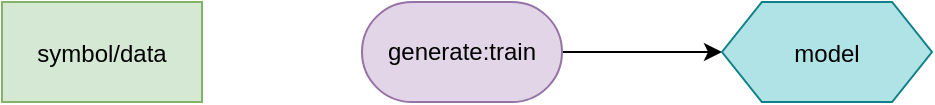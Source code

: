 <mxfile version="27.1.6">
  <diagram id="fjhbV3nrnY6ZYSdmAjTp" name="Page-1">
    <mxGraphModel dx="786" dy="471" grid="1" gridSize="10" guides="1" tooltips="1" connect="1" arrows="1" fold="1" page="1" pageScale="1" pageWidth="1654" pageHeight="1169" math="0" shadow="0">
      <root>
        <mxCell id="0" />
        <mxCell id="1" parent="0" />
        <mxCell id="-cP8rCK_acSLmQWxrZDS-88" style="edgeStyle=orthogonalEdgeStyle;rounded=0;orthogonalLoop=1;jettySize=auto;html=1;exitX=1;exitY=0.5;exitDx=0;exitDy=0;entryX=0;entryY=0.5;entryDx=0;entryDy=0;" edge="1" source="-cP8rCK_acSLmQWxrZDS-89" target="-cP8rCK_acSLmQWxrZDS-90" parent="1">
          <mxGeometry relative="1" as="geometry" />
        </mxCell>
        <mxCell id="-cP8rCK_acSLmQWxrZDS-89" value="generate:train" style="rounded=1;whiteSpace=wrap;html=1;arcSize=50;fillColor=#e1d5e7;strokeColor=#9673a6;" name="generate:train" vertex="1" parent="1">
          <mxGeometry x="680" y="310" width="100" height="50" as="geometry" />
        </mxCell>
        <object label="model" tooltip="semantic&#xa;statistical&#xa;(case-based)&#xa;(dynamic)&#xa;(hybrid)&#xa;(ML)&#xa;(rule-based)&#xa;(static)" id="-cP8rCK_acSLmQWxrZDS-90">
          <mxCell style="shape=hexagon;perimeter=hexagonPerimeter2;fillColor=#b0e3e6;strokeColor=#0e8088;size=0.19;" name="model" vertex="1" parent="1">
            <mxGeometry x="860" y="310" width="105" height="50" as="geometry" />
          </mxCell>
        </object>
        <mxCell id="-cP8rCK_acSLmQWxrZDS-93" value="symbol/data" style="rectangle;fillColor=#d5e8d4;strokeColor=#82b366;" name="symbol/data" vertex="1" parent="1">
          <mxGeometry x="500" y="310" width="100" height="50" as="geometry" />
        </mxCell>
      </root>
    </mxGraphModel>
  </diagram>
</mxfile>
